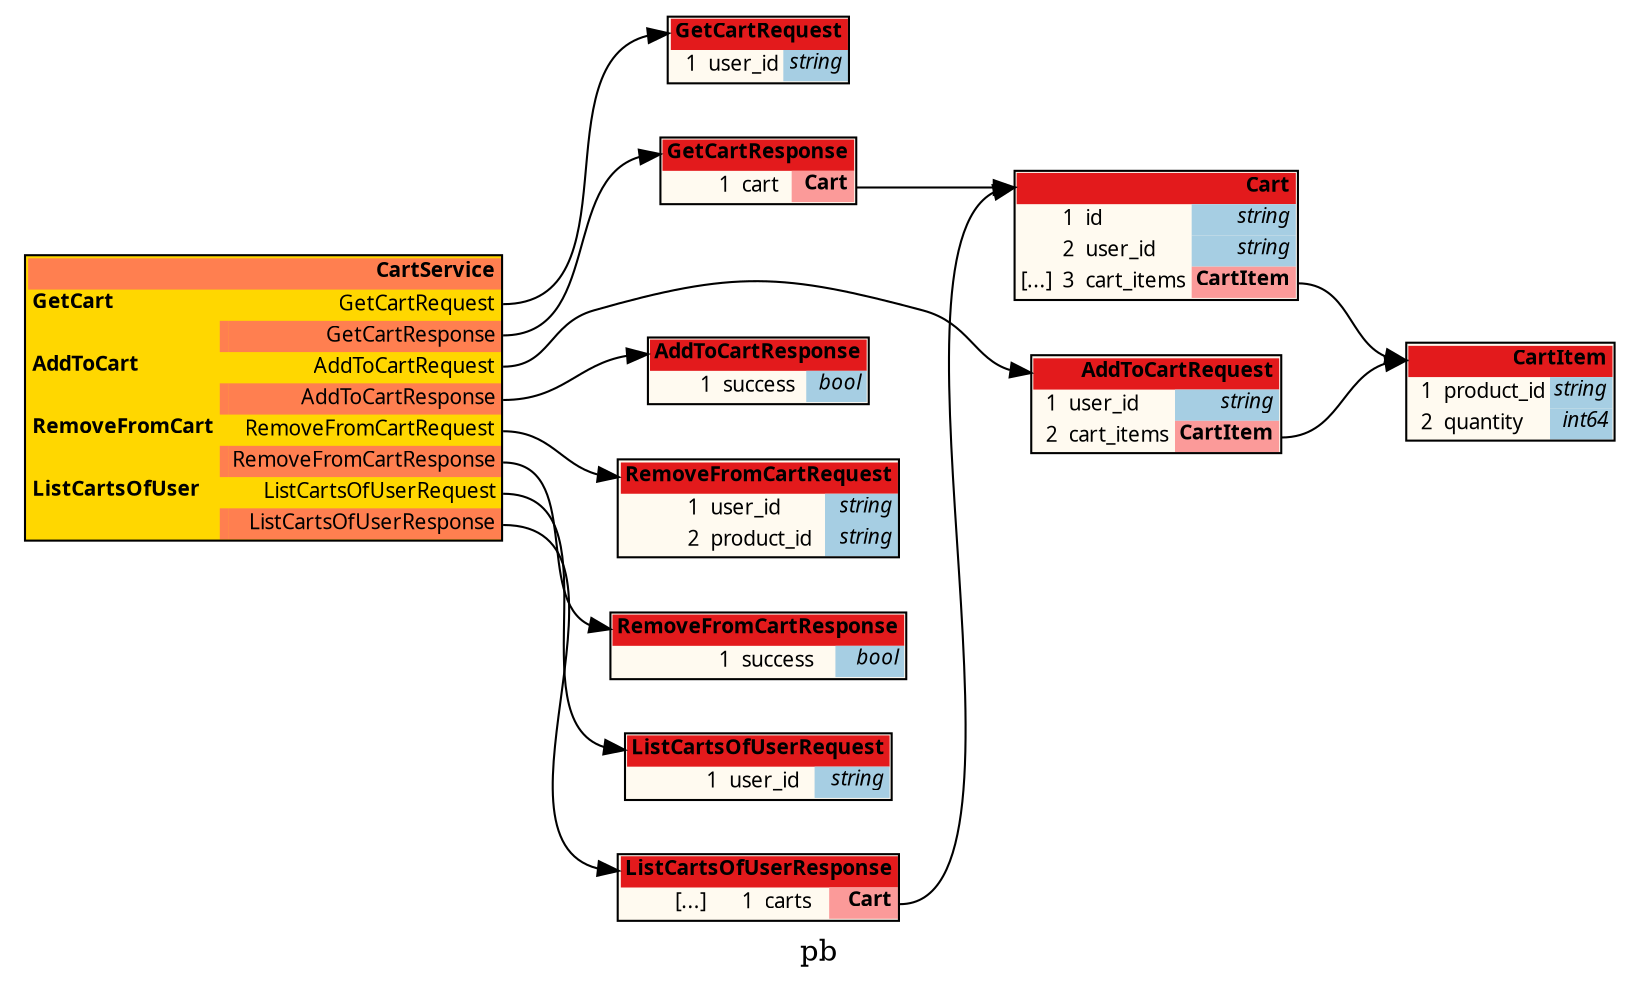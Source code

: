 /*
	do not edit:
	auto-generated by github.com/seamia/protodot
*/
digraph protodot {

	/* package:   pb */
	/* source:    cart.proto */
	/* selection:  */

	rankdir=LR;
	label="pb";
	tooltip="pb";
	bgcolor="transparent"

	node [
		shape=plaintext
		fontsize=10
		fontname="Ubuntu"
	];


	/* ------ nodes ------ */

	/* ------ leaving the root package unwrapped ------ */
	Node_Ja_102	[shape=plaintext tooltip="CartService" label=<<TABLE BORDER="1" CELLBORDER="0" CELLSPACING="0" BGCOLOR="#ffd700"><TR><TD COLSPAN="3" PORT="header" BGCOLOR="#ff7f50" ALIGN="right"><b>CartService</b></TD></TR><TR><TD ALIGN="left"><b>GetCart</b></TD><TD></TD><TD PORT="poGetCart_request" ALIGN="right">GetCartRequest</TD></TR><TR style="border-bottom: 1px solid red"><TD></TD><TD BGCOLOR="#ff7f50"></TD><TD PORT="poGetCart_response" ALIGN="right" BGCOLOR="#ff7f50">GetCartResponse</TD></TR><TR><TD ALIGN="left"><b>AddToCart</b></TD><TD></TD><TD PORT="poAddToCart_request" ALIGN="right">AddToCartRequest</TD></TR><TR style="border-bottom: 1px solid red"><TD></TD><TD BGCOLOR="#ff7f50"></TD><TD PORT="poAddToCart_response" ALIGN="right" BGCOLOR="#ff7f50">AddToCartResponse</TD></TR><TR><TD ALIGN="left"><b>RemoveFromCart</b></TD><TD></TD><TD PORT="poRemoveFromCart_request" ALIGN="right">RemoveFromCartRequest</TD></TR><TR style="border-bottom: 1px solid red"><TD></TD><TD BGCOLOR="#ff7f50"></TD><TD PORT="poRemoveFromCart_response" ALIGN="right" BGCOLOR="#ff7f50">RemoveFromCartResponse</TD></TR><TR><TD ALIGN="left"><b>ListCartsOfUser</b></TD><TD></TD><TD PORT="poListCartsOfUser_request" ALIGN="right">ListCartsOfUserRequest</TD></TR><TR style="border-bottom: 1px solid red"><TD></TD><TD BGCOLOR="#ff7f50"></TD><TD PORT="poListCartsOfUser_response" ALIGN="right" BGCOLOR="#ff7f50">ListCartsOfUserResponse</TD></TR></TABLE>>];
	Node_Ja_109	[shape=plaintext tooltip="pb.GetCartRequest" label=<<TABLE BORDER="1" CELLBORDER="0" CELLSPACING="0" BGCOLOR="#fffaf0"><TR><TD COLSPAN="4" PORT="header" BGCOLOR="#e31a1c" ALIGN="right"><b>GetCartRequest</b></TD></TR><TR><TD ALIGN="right"></TD><TD ALIGN="right">1</TD><TD ALIGN="left">user_id</TD><TD BGCOLOR="#a6cee3" PORT="pouser_id" ALIGN="right" TITLE="string"><i>string</i></TD></TR></TABLE>>];
	Node_Ja_114	[shape=plaintext tooltip="pb.RemoveFromCartResponse" label=<<TABLE BORDER="1" CELLBORDER="0" CELLSPACING="0" BGCOLOR="#fffaf0"><TR><TD COLSPAN="4" PORT="header" BGCOLOR="#e31a1c" ALIGN="right"><b>RemoveFromCartResponse</b></TD></TR><TR><TD ALIGN="right"></TD><TD ALIGN="right">1</TD><TD ALIGN="left">success</TD><TD BGCOLOR="#a6cee3" PORT="posuccess" ALIGN="right" TITLE="bool"><i>bool</i></TD></TR></TABLE>>];
	Node_Ja_100	[shape=plaintext tooltip="pb.Cart" label=<<TABLE BORDER="1" CELLBORDER="0" CELLSPACING="0" BGCOLOR="#fffaf0"><TR><TD COLSPAN="4" PORT="header" BGCOLOR="#e31a1c" ALIGN="right"><b>Cart</b></TD></TR><TR><TD ALIGN="right"></TD><TD ALIGN="right">1</TD><TD ALIGN="left">id</TD><TD BGCOLOR="#a6cee3" PORT="poid" ALIGN="right" TITLE="string"><i>string</i></TD></TR><TR><TD ALIGN="right"></TD><TD ALIGN="right">2</TD><TD ALIGN="left">user_id</TD><TD BGCOLOR="#a6cee3" PORT="pouser_id" ALIGN="right" TITLE="string"><i>string</i></TD></TR><TR><TD ALIGN="right">[...]</TD><TD ALIGN="right">3</TD><TD ALIGN="left">cart_items</TD><TD BGCOLOR="#fb9a99" PORT="pocart_items" ALIGN="right"><b>CartItem</b></TD></TR></TABLE>>];
	
	Node_Ja_108	[shape=plaintext tooltip="pb.ListCartsOfUserResponse" label=<<TABLE BORDER="1" CELLBORDER="0" CELLSPACING="0" BGCOLOR="#fffaf0"><TR><TD COLSPAN="4" PORT="header" BGCOLOR="#e31a1c" ALIGN="right"><b>ListCartsOfUserResponse</b></TD></TR><TR><TD ALIGN="right">[...]</TD><TD ALIGN="right">1</TD><TD ALIGN="left">carts</TD><TD BGCOLOR="#fb9a99" PORT="pocarts" ALIGN="right"><b>Cart</b></TD></TR></TABLE>>];
	Node_Ja_107	[shape=plaintext tooltip="pb.ListCartsOfUserRequest" label=<<TABLE BORDER="1" CELLBORDER="0" CELLSPACING="0" BGCOLOR="#fffaf0"><TR><TD COLSPAN="4" PORT="header" BGCOLOR="#e31a1c" ALIGN="right"><b>ListCartsOfUserRequest</b></TD></TR><TR><TD ALIGN="right"></TD><TD ALIGN="right">1</TD><TD ALIGN="left">user_id</TD><TD BGCOLOR="#a6cee3" PORT="pouser_id" ALIGN="right" TITLE="string"><i>string</i></TD></TR></TABLE>>];
	Node_Ja_110	[shape=plaintext tooltip="pb.GetCartResponse" label=<<TABLE BORDER="1" CELLBORDER="0" CELLSPACING="0" BGCOLOR="#fffaf0"><TR><TD COLSPAN="4" PORT="header" BGCOLOR="#e31a1c" ALIGN="right"><b>GetCartResponse</b></TD></TR><TR><TD ALIGN="right"></TD><TD ALIGN="right">1</TD><TD ALIGN="left">cart</TD><TD BGCOLOR="#fb9a99" PORT="pocart" ALIGN="right"><b>Cart</b></TD></TR></TABLE>>];
	Node_Ja_112	[shape=plaintext tooltip="pb.AddToCartResponse" label=<<TABLE BORDER="1" CELLBORDER="0" CELLSPACING="0" BGCOLOR="#fffaf0"><TR><TD COLSPAN="4" PORT="header" BGCOLOR="#e31a1c" ALIGN="right"><b>AddToCartResponse</b></TD></TR><TR><TD ALIGN="right"></TD><TD ALIGN="right">1</TD><TD ALIGN="left">success</TD><TD BGCOLOR="#a6cee3" PORT="posuccess" ALIGN="right" TITLE="bool"><i>bool</i></TD></TR></TABLE>>];
	
	
	
	Node_Ja_101	[shape=plaintext tooltip="pb.CartItem" label=<<TABLE BORDER="1" CELLBORDER="0" CELLSPACING="0" BGCOLOR="#fffaf0"><TR><TD COLSPAN="4" PORT="header" BGCOLOR="#e31a1c" ALIGN="right"><b>CartItem</b></TD></TR><TR><TD ALIGN="right"></TD><TD ALIGN="right">1</TD><TD ALIGN="left">product_id</TD><TD BGCOLOR="#a6cee3" PORT="poproduct_id" ALIGN="right" TITLE="string"><i>string</i></TD></TR><TR><TD ALIGN="right"></TD><TD ALIGN="right">2</TD><TD ALIGN="left">quantity</TD><TD BGCOLOR="#a6cee3" PORT="poquantity" ALIGN="right" TITLE="int64"><i>int64</i></TD></TR></TABLE>>];
	Node_Ja_111	[shape=plaintext tooltip="pb.AddToCartRequest" label=<<TABLE BORDER="1" CELLBORDER="0" CELLSPACING="0" BGCOLOR="#fffaf0"><TR><TD COLSPAN="4" PORT="header" BGCOLOR="#e31a1c" ALIGN="right"><b>AddToCartRequest</b></TD></TR><TR><TD ALIGN="right"></TD><TD ALIGN="right">1</TD><TD ALIGN="left">user_id</TD><TD BGCOLOR="#a6cee3" PORT="pouser_id" ALIGN="right" TITLE="string"><i>string</i></TD></TR><TR><TD ALIGN="right"></TD><TD ALIGN="right">2</TD><TD ALIGN="left">cart_items</TD><TD BGCOLOR="#fb9a99" PORT="pocart_items" ALIGN="right"><b>CartItem</b></TD></TR></TABLE>>];
	Node_Ja_113	[shape=plaintext tooltip="pb.RemoveFromCartRequest" label=<<TABLE BORDER="1" CELLBORDER="0" CELLSPACING="0" BGCOLOR="#fffaf0"><TR><TD COLSPAN="4" PORT="header" BGCOLOR="#e31a1c" ALIGN="right"><b>RemoveFromCartRequest</b></TD></TR><TR><TD ALIGN="right"></TD><TD ALIGN="right">1</TD><TD ALIGN="left">user_id</TD><TD BGCOLOR="#a6cee3" PORT="pouser_id" ALIGN="right" TITLE="string"><i>string</i></TD></TR><TR><TD ALIGN="right"></TD><TD ALIGN="right">2</TD><TD ALIGN="left">product_id</TD><TD BGCOLOR="#a6cee3" PORT="poproduct_id" ALIGN="right" TITLE="string"><i>string</i></TD></TR></TABLE>>];

	/* ------ connections ------ */
	Node_Ja_102:poGetCart_response:e	-> Node_Ja_110:header [color="#000000" tooltip="Ja_102 --> Ja_110"];
	Node_Ja_102:poAddToCart_response:e	-> Node_Ja_112:header [color="#000000" tooltip="Ja_102 --> Ja_112"];
	Node_Ja_102:poRemoveFromCart_response:e	-> Node_Ja_114:header [color="#000000" tooltip="Ja_102 --> Ja_114"];
	Node_Ja_102:poListCartsOfUser_response:e	-> Node_Ja_108:header [color="#000000" tooltip="Ja_102 --> Ja_108"];
	Node_Ja_108:pocarts:e	-> Node_Ja_100:header [color="#000000" tooltip="Ja_108 --> Ja_100"];
	Node_Ja_110:pocart:e	-> Node_Ja_100:header [color="#000000" tooltip="Ja_110 --> Ja_100"];
	Node_Ja_100:pocart_items:e	-> Node_Ja_101:header [color="#000000" tooltip="Ja_100 --> Ja_101"];
	Node_Ja_102:poAddToCart_request:e	-> Node_Ja_111:header [color="#000000" tooltip="Ja_102 --> Ja_111"];
	Node_Ja_102:poRemoveFromCart_request:e	-> Node_Ja_113:header [color="#000000" tooltip="Ja_102 --> Ja_113"];
	Node_Ja_102:poListCartsOfUser_request:e	-> Node_Ja_107:header [color="#000000" tooltip="Ja_102 --> Ja_107"];
	Node_Ja_111:pocart_items:e	-> Node_Ja_101:header [color="#000000" tooltip="Ja_111 --> Ja_101"];
	Node_Ja_102:poGetCart_request:e	-> Node_Ja_109:header [color="#000000" tooltip="Ja_102 --> Ja_109"];

	/* generated by github.com/seamia/protodot on Friday, 29-Apr-22 04:22:52 +07 */
}
